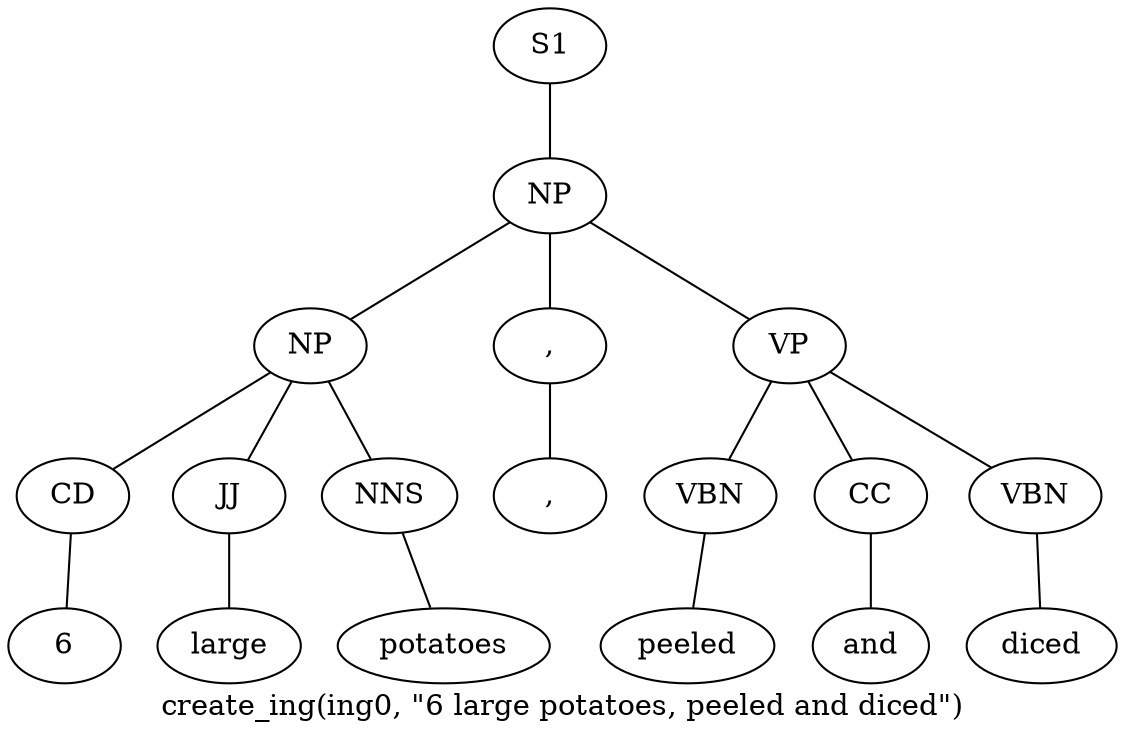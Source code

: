 graph SyntaxGraph {
	label = "create_ing(ing0, \"6 large potatoes, peeled and diced\")";
	Node0 [label="S1"];
	Node1 [label="NP"];
	Node2 [label="NP"];
	Node3 [label="CD"];
	Node4 [label="6"];
	Node5 [label="JJ"];
	Node6 [label="large"];
	Node7 [label="NNS"];
	Node8 [label="potatoes"];
	Node9 [label=","];
	Node10 [label=","];
	Node11 [label="VP"];
	Node12 [label="VBN"];
	Node13 [label="peeled"];
	Node14 [label="CC"];
	Node15 [label="and"];
	Node16 [label="VBN"];
	Node17 [label="diced"];

	Node0 -- Node1;
	Node1 -- Node2;
	Node1 -- Node9;
	Node1 -- Node11;
	Node2 -- Node3;
	Node2 -- Node5;
	Node2 -- Node7;
	Node3 -- Node4;
	Node5 -- Node6;
	Node7 -- Node8;
	Node9 -- Node10;
	Node11 -- Node12;
	Node11 -- Node14;
	Node11 -- Node16;
	Node12 -- Node13;
	Node14 -- Node15;
	Node16 -- Node17;
}